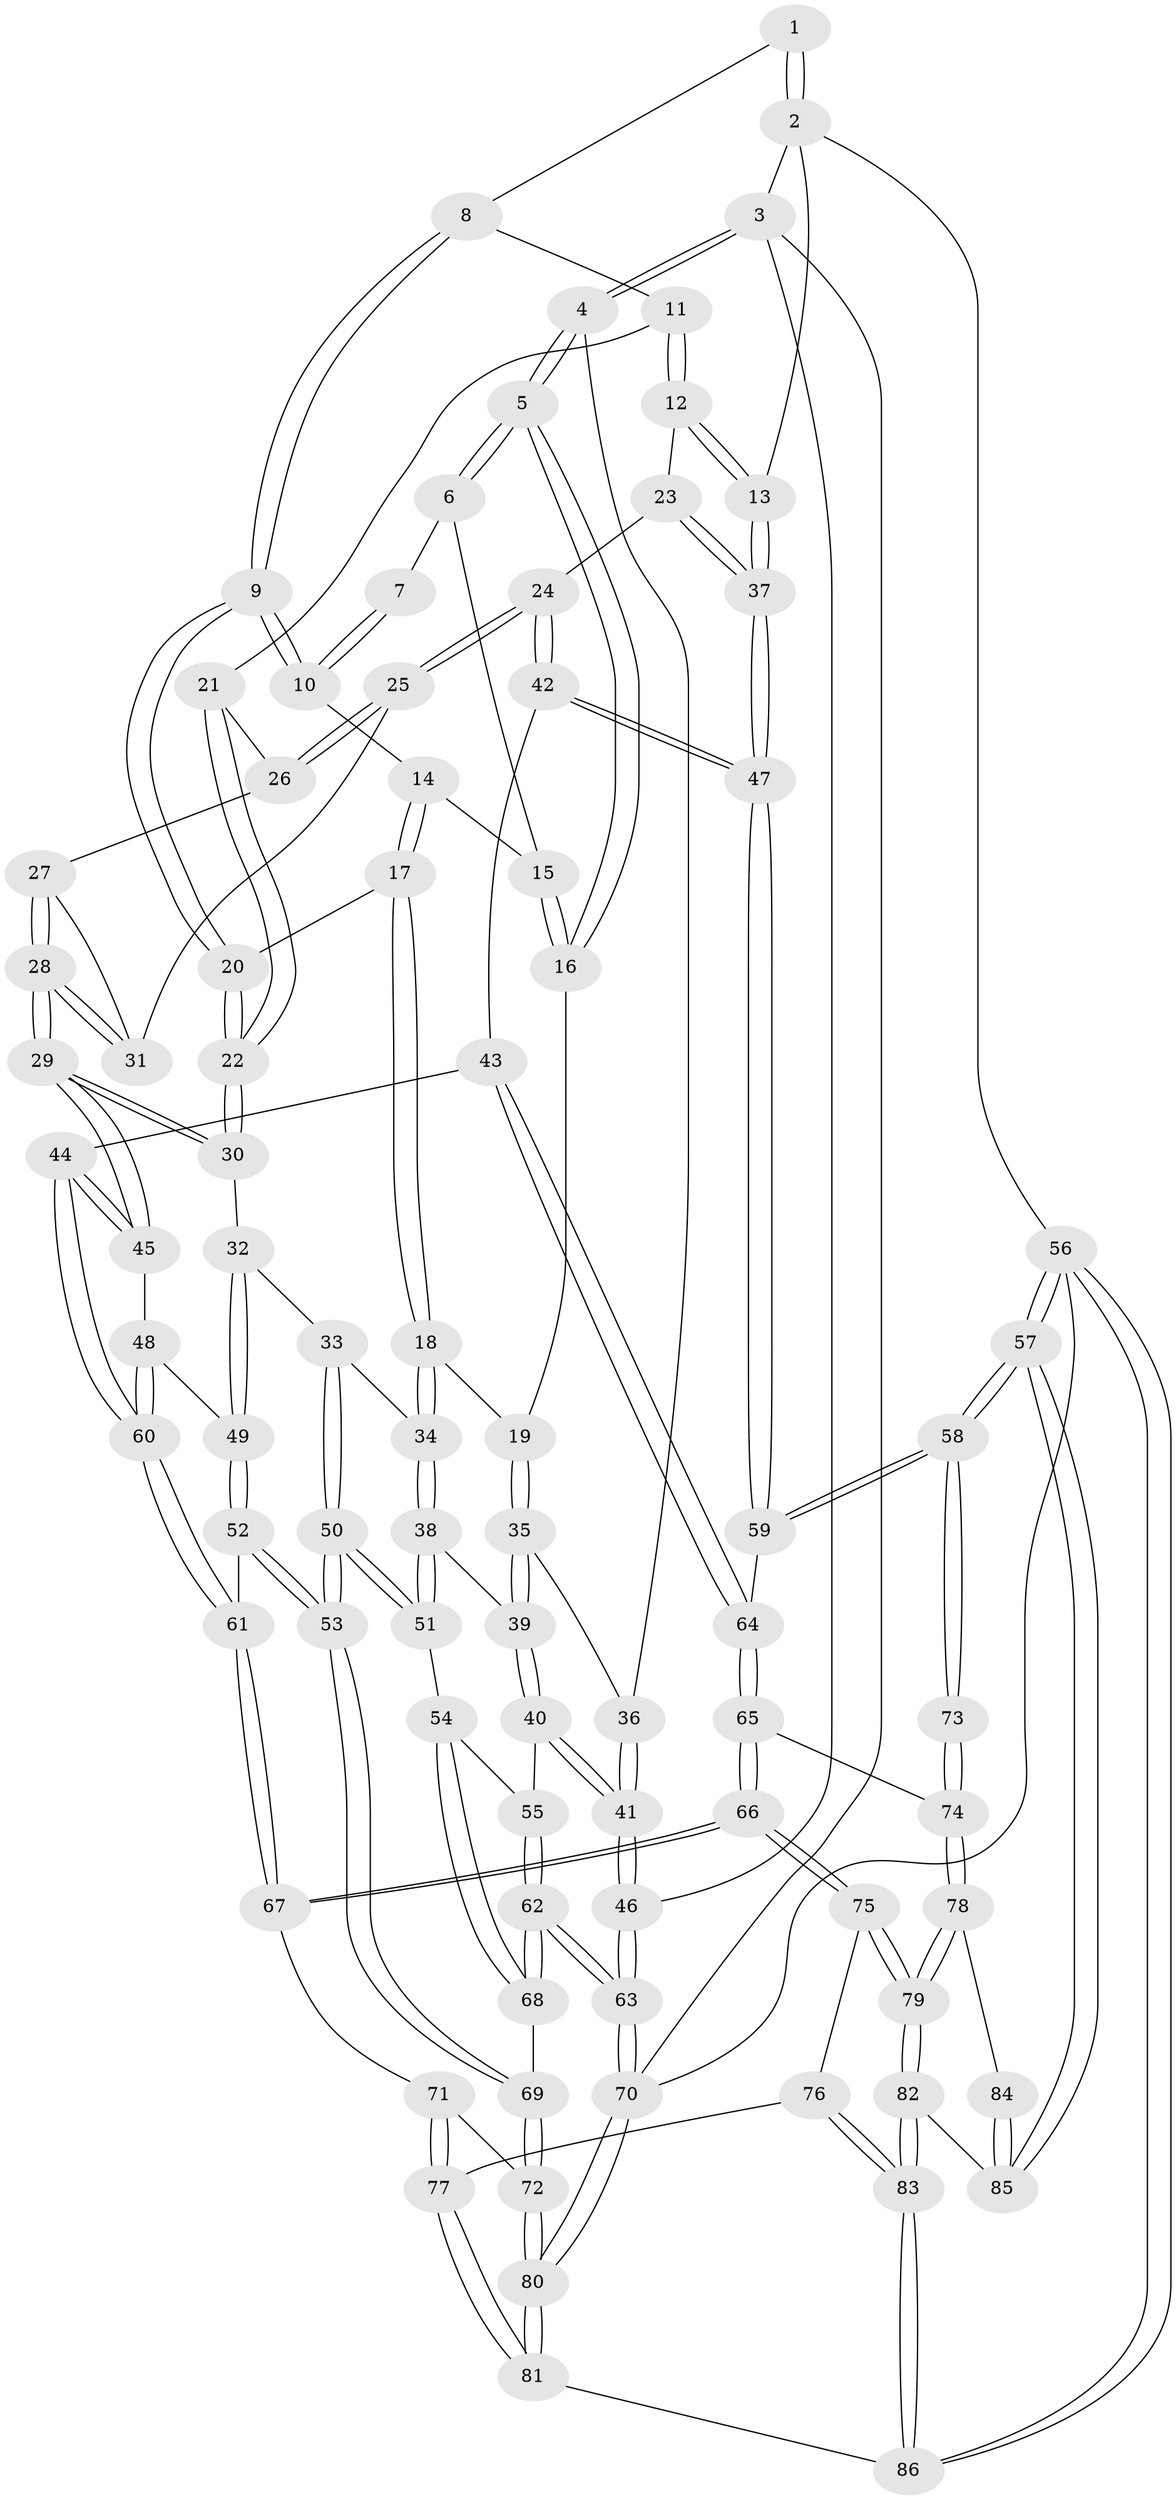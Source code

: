 // Generated by graph-tools (version 1.1) at 2025/17/03/09/25 04:17:14]
// undirected, 86 vertices, 212 edges
graph export_dot {
graph [start="1"]
  node [color=gray90,style=filled];
  1 [pos="+0.6182182195018364+0"];
  2 [pos="+1+0"];
  3 [pos="+0+0"];
  4 [pos="+0+0"];
  5 [pos="+0+0"];
  6 [pos="+0.07003786956085525+0"];
  7 [pos="+0.4461322220267073+0"];
  8 [pos="+0.6185319360914269+0"];
  9 [pos="+0.45397271480745915+0.11749685333162975"];
  10 [pos="+0.37997545307045555+0.04463982137209042"];
  11 [pos="+0.6750940307330309+0"];
  12 [pos="+0.8469269951804875+0.12385806935752136"];
  13 [pos="+1+0"];
  14 [pos="+0.3227607042931825+0.05421135455344946"];
  15 [pos="+0.2713613604143249+0.018111349484363302"];
  16 [pos="+0.20399904981645545+0.1722328060757674"];
  17 [pos="+0.3087987295589743+0.15555809952868177"];
  18 [pos="+0.24010127081978355+0.19822902852217128"];
  19 [pos="+0.20686812762909326+0.17973594726057573"];
  20 [pos="+0.46024638558418174+0.1578629924140122"];
  21 [pos="+0.6224312115802276+0.13227672846424918"];
  22 [pos="+0.48961836706834394+0.19641468772965592"];
  23 [pos="+0.8431190016471726+0.18242152606856596"];
  24 [pos="+0.8098389225419781+0.25073520357657986"];
  25 [pos="+0.7784102064453573+0.2452847392148538"];
  26 [pos="+0.6394307491365631+0.15167066825869194"];
  27 [pos="+0.6414778204846492+0.2289354593680677"];
  28 [pos="+0.618262112955497+0.3093301701513606"];
  29 [pos="+0.5928858324118381+0.3299777014504457"];
  30 [pos="+0.4871246752529783+0.22779171263033618"];
  31 [pos="+0.7128190261515878+0.26654049658448375"];
  32 [pos="+0.3944628546225266+0.3176034074278666"];
  33 [pos="+0.3429380546280109+0.3276199897699428"];
  34 [pos="+0.28705217895704416+0.3157652326240299"];
  35 [pos="+0.09503332230162892+0.24377004652605194"];
  36 [pos="+0.09054581970281471+0.2429888425473098"];
  37 [pos="+1+0.26297169625826844"];
  38 [pos="+0.2157717581389131+0.38275896353368527"];
  39 [pos="+0.13981353051773188+0.3756501811868579"];
  40 [pos="+0.056984374189739055+0.42469095661030276"];
  41 [pos="+0+0.36355849936984647"];
  42 [pos="+0.8462811922502812+0.382567152314582"];
  43 [pos="+0.820094851137511+0.4176303296265199"];
  44 [pos="+0.8062382926538345+0.41749846019847564"];
  45 [pos="+0.6011607467784058+0.3729878945605775"];
  46 [pos="+0+0.3634681669303684"];
  47 [pos="+1+0.3833340689129684"];
  48 [pos="+0.5687798701703192+0.42885409593712537"];
  49 [pos="+0.48521745129443694+0.45002521461405165"];
  50 [pos="+0.3643675347325017+0.5726577956522577"];
  51 [pos="+0.23671745861137342+0.49428156772361836"];
  52 [pos="+0.40861271229934243+0.5665392044447063"];
  53 [pos="+0.37692907664463116+0.5873151113800402"];
  54 [pos="+0.17100570140781504+0.5325265984418214"];
  55 [pos="+0.0751188672878594+0.47548761153688235"];
  56 [pos="+1+1"];
  57 [pos="+1+0.9491023949396213"];
  58 [pos="+1+0.7293071500206949"];
  59 [pos="+1+0.4545401307410799"];
  60 [pos="+0.6146885557363176+0.5147580311819582"];
  61 [pos="+0.620673775200087+0.5847015105749446"];
  62 [pos="+0+0.7236178474977977"];
  63 [pos="+0+1"];
  64 [pos="+0.8182141164746406+0.5623563160859435"];
  65 [pos="+0.8123426711289621+0.6157300517096953"];
  66 [pos="+0.7061139732130334+0.6735420594229111"];
  67 [pos="+0.6730421921486679+0.653818814372551"];
  68 [pos="+0.14835136045618488+0.6019069716510826"];
  69 [pos="+0.3636478160857116+0.6722556606662851"];
  70 [pos="+0+1"];
  71 [pos="+0.46556978214964556+0.702863907710162"];
  72 [pos="+0.36467866959225026+0.6853862750806755"];
  73 [pos="+1+0.7138231791427407"];
  74 [pos="+0.9532294866233048+0.6866106760731508"];
  75 [pos="+0.7032021808721947+0.6951830072657018"];
  76 [pos="+0.6534808763426033+0.7656487099153507"];
  77 [pos="+0.5916490610422837+0.8266301556997769"];
  78 [pos="+0.7983768790178685+0.8414938725300525"];
  79 [pos="+0.793289989655187+0.844242130082987"];
  80 [pos="+0.18528360414611694+1"];
  81 [pos="+0.4830990935074931+1"];
  82 [pos="+0.7948959289531772+0.9536597726557832"];
  83 [pos="+0.7669148043813999+1"];
  84 [pos="+0.9282800575508494+0.8127256937439352"];
  85 [pos="+0.8748530404529851+0.9165733328748403"];
  86 [pos="+0.7076910726907255+1"];
  1 -- 2;
  1 -- 2;
  1 -- 8;
  2 -- 3;
  2 -- 13;
  2 -- 56;
  3 -- 4;
  3 -- 4;
  3 -- 46;
  3 -- 70;
  4 -- 5;
  4 -- 5;
  4 -- 36;
  5 -- 6;
  5 -- 6;
  5 -- 16;
  5 -- 16;
  6 -- 7;
  6 -- 15;
  7 -- 10;
  7 -- 10;
  8 -- 9;
  8 -- 9;
  8 -- 11;
  9 -- 10;
  9 -- 10;
  9 -- 20;
  9 -- 20;
  10 -- 14;
  11 -- 12;
  11 -- 12;
  11 -- 21;
  12 -- 13;
  12 -- 13;
  12 -- 23;
  13 -- 37;
  13 -- 37;
  14 -- 15;
  14 -- 17;
  14 -- 17;
  15 -- 16;
  15 -- 16;
  16 -- 19;
  17 -- 18;
  17 -- 18;
  17 -- 20;
  18 -- 19;
  18 -- 34;
  18 -- 34;
  19 -- 35;
  19 -- 35;
  20 -- 22;
  20 -- 22;
  21 -- 22;
  21 -- 22;
  21 -- 26;
  22 -- 30;
  22 -- 30;
  23 -- 24;
  23 -- 37;
  23 -- 37;
  24 -- 25;
  24 -- 25;
  24 -- 42;
  24 -- 42;
  25 -- 26;
  25 -- 26;
  25 -- 31;
  26 -- 27;
  27 -- 28;
  27 -- 28;
  27 -- 31;
  28 -- 29;
  28 -- 29;
  28 -- 31;
  28 -- 31;
  29 -- 30;
  29 -- 30;
  29 -- 45;
  29 -- 45;
  30 -- 32;
  32 -- 33;
  32 -- 49;
  32 -- 49;
  33 -- 34;
  33 -- 50;
  33 -- 50;
  34 -- 38;
  34 -- 38;
  35 -- 36;
  35 -- 39;
  35 -- 39;
  36 -- 41;
  36 -- 41;
  37 -- 47;
  37 -- 47;
  38 -- 39;
  38 -- 51;
  38 -- 51;
  39 -- 40;
  39 -- 40;
  40 -- 41;
  40 -- 41;
  40 -- 55;
  41 -- 46;
  41 -- 46;
  42 -- 43;
  42 -- 47;
  42 -- 47;
  43 -- 44;
  43 -- 64;
  43 -- 64;
  44 -- 45;
  44 -- 45;
  44 -- 60;
  44 -- 60;
  45 -- 48;
  46 -- 63;
  46 -- 63;
  47 -- 59;
  47 -- 59;
  48 -- 49;
  48 -- 60;
  48 -- 60;
  49 -- 52;
  49 -- 52;
  50 -- 51;
  50 -- 51;
  50 -- 53;
  50 -- 53;
  51 -- 54;
  52 -- 53;
  52 -- 53;
  52 -- 61;
  53 -- 69;
  53 -- 69;
  54 -- 55;
  54 -- 68;
  54 -- 68;
  55 -- 62;
  55 -- 62;
  56 -- 57;
  56 -- 57;
  56 -- 86;
  56 -- 86;
  56 -- 70;
  57 -- 58;
  57 -- 58;
  57 -- 85;
  57 -- 85;
  58 -- 59;
  58 -- 59;
  58 -- 73;
  58 -- 73;
  59 -- 64;
  60 -- 61;
  60 -- 61;
  61 -- 67;
  61 -- 67;
  62 -- 63;
  62 -- 63;
  62 -- 68;
  62 -- 68;
  63 -- 70;
  63 -- 70;
  64 -- 65;
  64 -- 65;
  65 -- 66;
  65 -- 66;
  65 -- 74;
  66 -- 67;
  66 -- 67;
  66 -- 75;
  66 -- 75;
  67 -- 71;
  68 -- 69;
  69 -- 72;
  69 -- 72;
  70 -- 80;
  70 -- 80;
  71 -- 72;
  71 -- 77;
  71 -- 77;
  72 -- 80;
  72 -- 80;
  73 -- 74;
  73 -- 74;
  74 -- 78;
  74 -- 78;
  75 -- 76;
  75 -- 79;
  75 -- 79;
  76 -- 77;
  76 -- 83;
  76 -- 83;
  77 -- 81;
  77 -- 81;
  78 -- 79;
  78 -- 79;
  78 -- 84;
  79 -- 82;
  79 -- 82;
  80 -- 81;
  80 -- 81;
  81 -- 86;
  82 -- 83;
  82 -- 83;
  82 -- 85;
  83 -- 86;
  83 -- 86;
  84 -- 85;
  84 -- 85;
}
